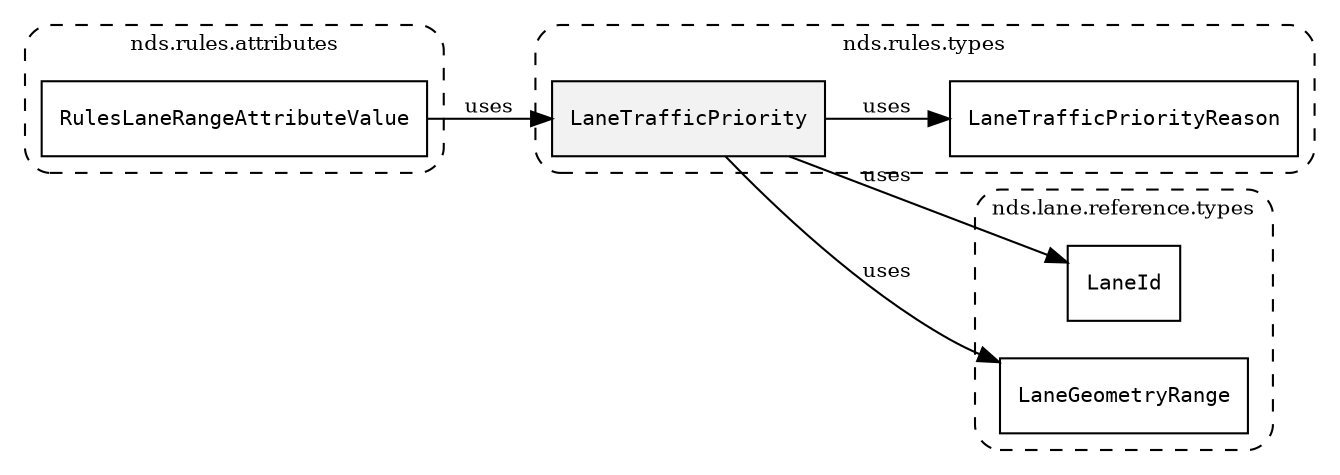 /**
 * This dot file creates symbol collaboration diagram for LaneTrafficPriority.
 */
digraph ZSERIO
{
    node [shape=box, fontsize=10];
    rankdir="LR";
    fontsize=10;
    tooltip="LaneTrafficPriority collaboration diagram";

    subgraph "cluster_nds.rules.types"
    {
        style="dashed, rounded";
        label="nds.rules.types";
        tooltip="Package nds.rules.types";
        href="../../../content/packages/nds.rules.types.html#Package-nds-rules-types";
        target="_parent";

        "LaneTrafficPriority" [style="filled", fillcolor="#0000000D", target="_parent", label=<<font face="monospace"><table align="center" border="0" cellspacing="0" cellpadding="0"><tr><td href="../../../content/packages/nds.rules.types.html#Structure-LaneTrafficPriority" title="Structure defined in nds.rules.types">LaneTrafficPriority</td></tr></table></font>>];
        "LaneTrafficPriorityReason" [target="_parent", label=<<font face="monospace"><table align="center" border="0" cellspacing="0" cellpadding="0"><tr><td href="../../../content/packages/nds.rules.types.html#Enum-LaneTrafficPriorityReason" title="Enum defined in nds.rules.types">LaneTrafficPriorityReason</td></tr></table></font>>];
    }

    subgraph "cluster_nds.lane.reference.types"
    {
        style="dashed, rounded";
        label="nds.lane.reference.types";
        tooltip="Package nds.lane.reference.types";
        href="../../../content/packages/nds.lane.reference.types.html#Package-nds-lane-reference-types";
        target="_parent";

        "LaneId" [target="_parent", label=<<font face="monospace"><table align="center" border="0" cellspacing="0" cellpadding="0"><tr><td href="../../../content/packages/nds.lane.reference.types.html#Subtype-LaneId" title="Subtype defined in nds.lane.reference.types">LaneId</td></tr></table></font>>];
        "LaneGeometryRange" [target="_parent", label=<<font face="monospace"><table align="center" border="0" cellspacing="0" cellpadding="0"><tr><td href="../../../content/packages/nds.lane.reference.types.html#Subtype-LaneGeometryRange" title="Subtype defined in nds.lane.reference.types">LaneGeometryRange</td></tr></table></font>>];
    }

    subgraph "cluster_nds.rules.attributes"
    {
        style="dashed, rounded";
        label="nds.rules.attributes";
        tooltip="Package nds.rules.attributes";
        href="../../../content/packages/nds.rules.attributes.html#Package-nds-rules-attributes";
        target="_parent";

        "RulesLaneRangeAttributeValue" [target="_parent", label=<<font face="monospace"><table align="center" border="0" cellspacing="0" cellpadding="0"><tr><td href="../../../content/packages/nds.rules.attributes.html#Choice-RulesLaneRangeAttributeValue" title="Choice defined in nds.rules.attributes">RulesLaneRangeAttributeValue</td></tr></table></font>>];
    }

    "LaneTrafficPriority" -> "LaneTrafficPriorityReason" [label="uses", fontsize=10];
    "LaneTrafficPriority" -> "LaneId" [label="uses", fontsize=10];
    "LaneTrafficPriority" -> "LaneGeometryRange" [label="uses", fontsize=10];
    "RulesLaneRangeAttributeValue" -> "LaneTrafficPriority" [label="uses", fontsize=10];
}
